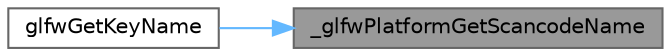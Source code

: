 digraph "_glfwPlatformGetScancodeName"
{
 // LATEX_PDF_SIZE
  bgcolor="transparent";
  edge [fontname=Helvetica,fontsize=10,labelfontname=Helvetica,labelfontsize=10];
  node [fontname=Helvetica,fontsize=10,shape=box,height=0.2,width=0.4];
  rankdir="RL";
  Node1 [id="Node000001",label="_glfwPlatformGetScancodeName",height=0.2,width=0.4,color="gray40", fillcolor="grey60", style="filled", fontcolor="black",tooltip=" "];
  Node1 -> Node2 [id="edge1_Node000001_Node000002",dir="back",color="steelblue1",style="solid",tooltip=" "];
  Node2 [id="Node000002",label="glfwGetKeyName",height=0.2,width=0.4,color="grey40", fillcolor="white", style="filled",URL="$group__input.html#ga98293ec4493cfe8e7df8ff22ee402b46",tooltip="Returns the layout-specific name of the specified printable key."];
}
